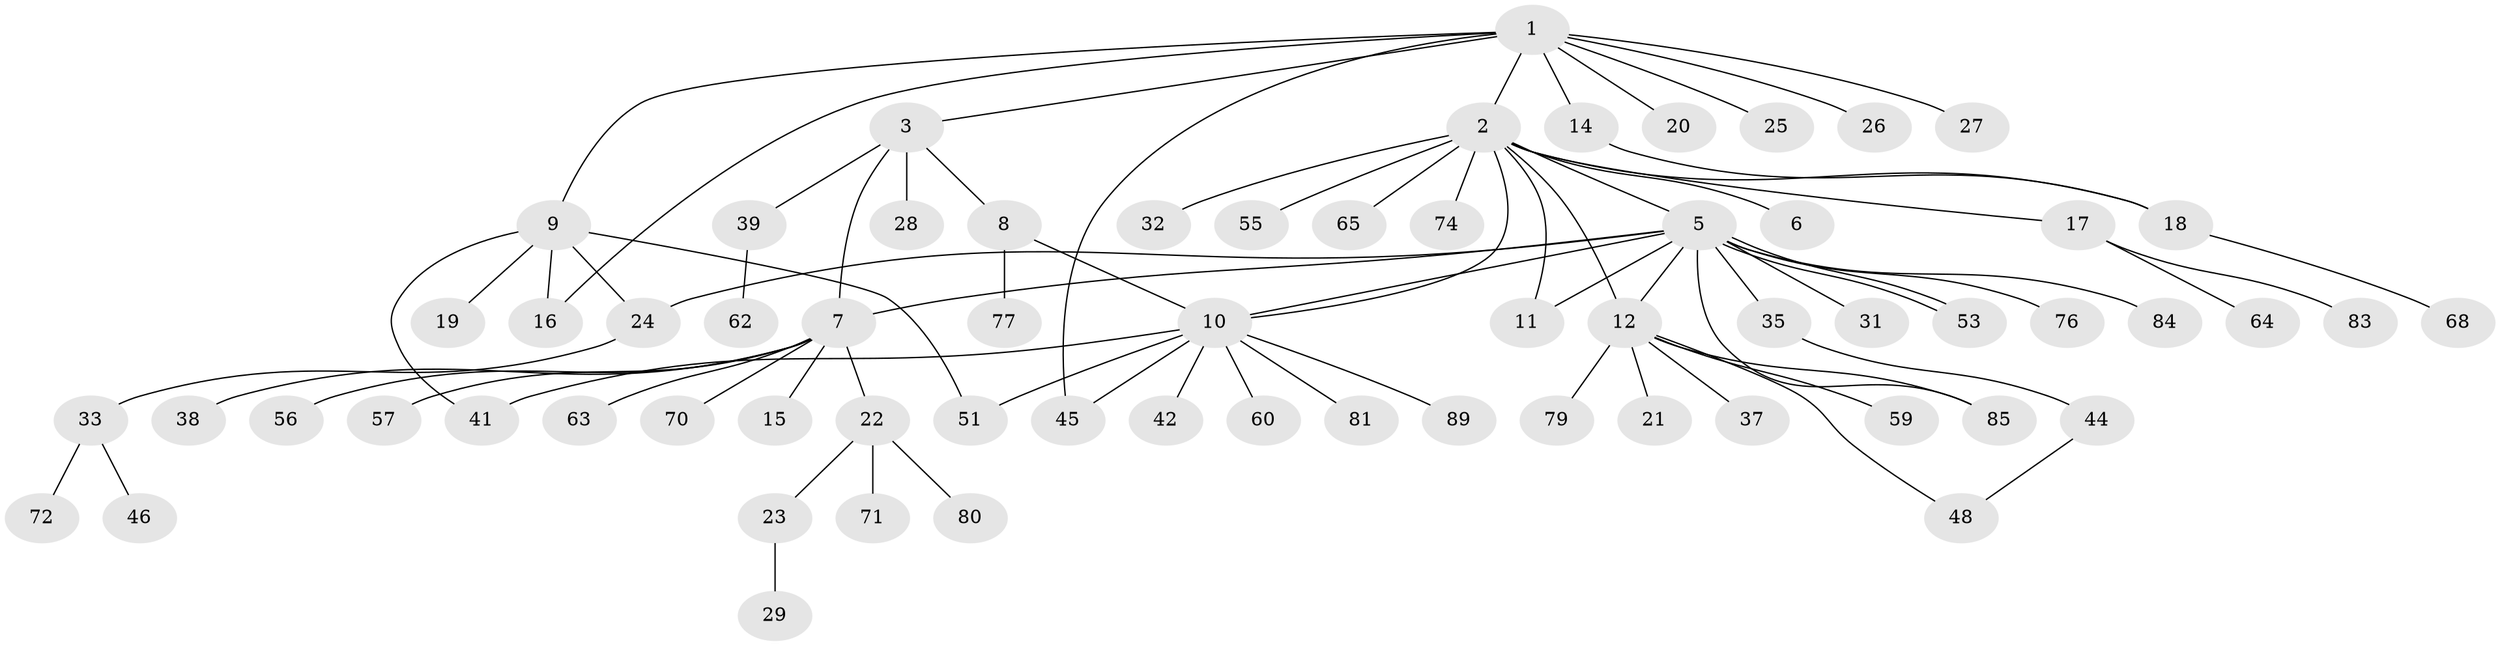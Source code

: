 // original degree distribution, {10: 0.033707865168539325, 12: 0.011235955056179775, 6: 0.011235955056179775, 2: 0.24719101123595505, 13: 0.011235955056179775, 1: 0.5168539325842697, 4: 0.0449438202247191, 7: 0.011235955056179775, 3: 0.0898876404494382, 5: 0.02247191011235955}
// Generated by graph-tools (version 1.1) at 2025/11/02/27/25 16:11:15]
// undirected, 65 vertices, 78 edges
graph export_dot {
graph [start="1"]
  node [color=gray90,style=filled];
  1 [super="+4"];
  2 [super="+69"];
  3 [super="+36"];
  5 [super="+66"];
  6;
  7 [super="+30"];
  8 [super="+87"];
  9 [super="+40"];
  10 [super="+61"];
  11;
  12 [super="+13"];
  14;
  15;
  16;
  17 [super="+47"];
  18 [super="+67"];
  19;
  20;
  21;
  22 [super="+73"];
  23;
  24 [super="+52"];
  25;
  26;
  27;
  28;
  29 [super="+34"];
  31;
  32;
  33 [super="+58"];
  35 [super="+86"];
  37 [super="+82"];
  38;
  39 [super="+43"];
  41;
  42;
  44 [super="+50"];
  45 [super="+49"];
  46 [super="+54"];
  48;
  51;
  53;
  55;
  56 [super="+75"];
  57;
  59 [super="+78"];
  60;
  62;
  63;
  64;
  65;
  68;
  70;
  71;
  72 [super="+88"];
  74;
  76;
  77;
  79;
  80;
  81;
  83;
  84;
  85;
  89;
  1 -- 2;
  1 -- 3;
  1 -- 9;
  1 -- 14;
  1 -- 16;
  1 -- 20;
  1 -- 26;
  1 -- 27;
  1 -- 45;
  1 -- 25;
  2 -- 5;
  2 -- 6;
  2 -- 11;
  2 -- 12;
  2 -- 17;
  2 -- 18;
  2 -- 32;
  2 -- 55;
  2 -- 65;
  2 -- 74;
  2 -- 10;
  3 -- 7;
  3 -- 8;
  3 -- 28;
  3 -- 39;
  5 -- 7;
  5 -- 11 [weight=2];
  5 -- 24;
  5 -- 31;
  5 -- 35 [weight=2];
  5 -- 53;
  5 -- 53;
  5 -- 76;
  5 -- 84;
  5 -- 12;
  5 -- 10;
  5 -- 85;
  7 -- 15;
  7 -- 22;
  7 -- 38;
  7 -- 56;
  7 -- 57;
  7 -- 63;
  7 -- 70;
  8 -- 10;
  8 -- 77;
  9 -- 16;
  9 -- 19;
  9 -- 41;
  9 -- 51;
  9 -- 24;
  10 -- 41;
  10 -- 42;
  10 -- 45;
  10 -- 60;
  10 -- 81;
  10 -- 89;
  10 -- 51;
  12 -- 37;
  12 -- 48;
  12 -- 79;
  12 -- 85;
  12 -- 21;
  12 -- 59;
  14 -- 18;
  17 -- 83;
  17 -- 64;
  18 -- 68;
  22 -- 23;
  22 -- 71;
  22 -- 80;
  23 -- 29;
  24 -- 33;
  33 -- 46;
  33 -- 72;
  35 -- 44;
  39 -- 62;
  44 -- 48;
}
